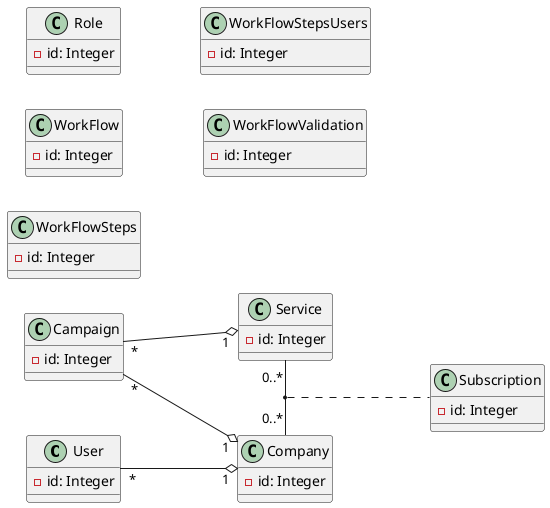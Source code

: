 @startuml
'https://plantuml.com/sequence-diagram
'!theme carbon-gray
'title Class Diagram: WORKFLOW
'scale 1024 width

class User{
 -  id: Integer
}

class Role{
 -  id: Integer
}


class Company {
  -  id: Integer
}
class Subscription{
  -  id: Integer
}

class Service {
  -  id: Integer
}

class Campaign {
  -  id: Integer
}

class WorkFlow {
  -  id: Integer
}

class WorkFlowSteps {
  -  id: Integer
}

class WorkFlowStepsUsers {
  -  id: Integer
}

class WorkFlowValidation {
  -  id: Integer
}

left to right direction

User "*" --o  "1" Company

Campaign "*" --o  "1" Company

Campaign "*" --o  "1" Service

Service "0..*" - "0..*" Company
(Service, Company) .. Subscription










@enduml